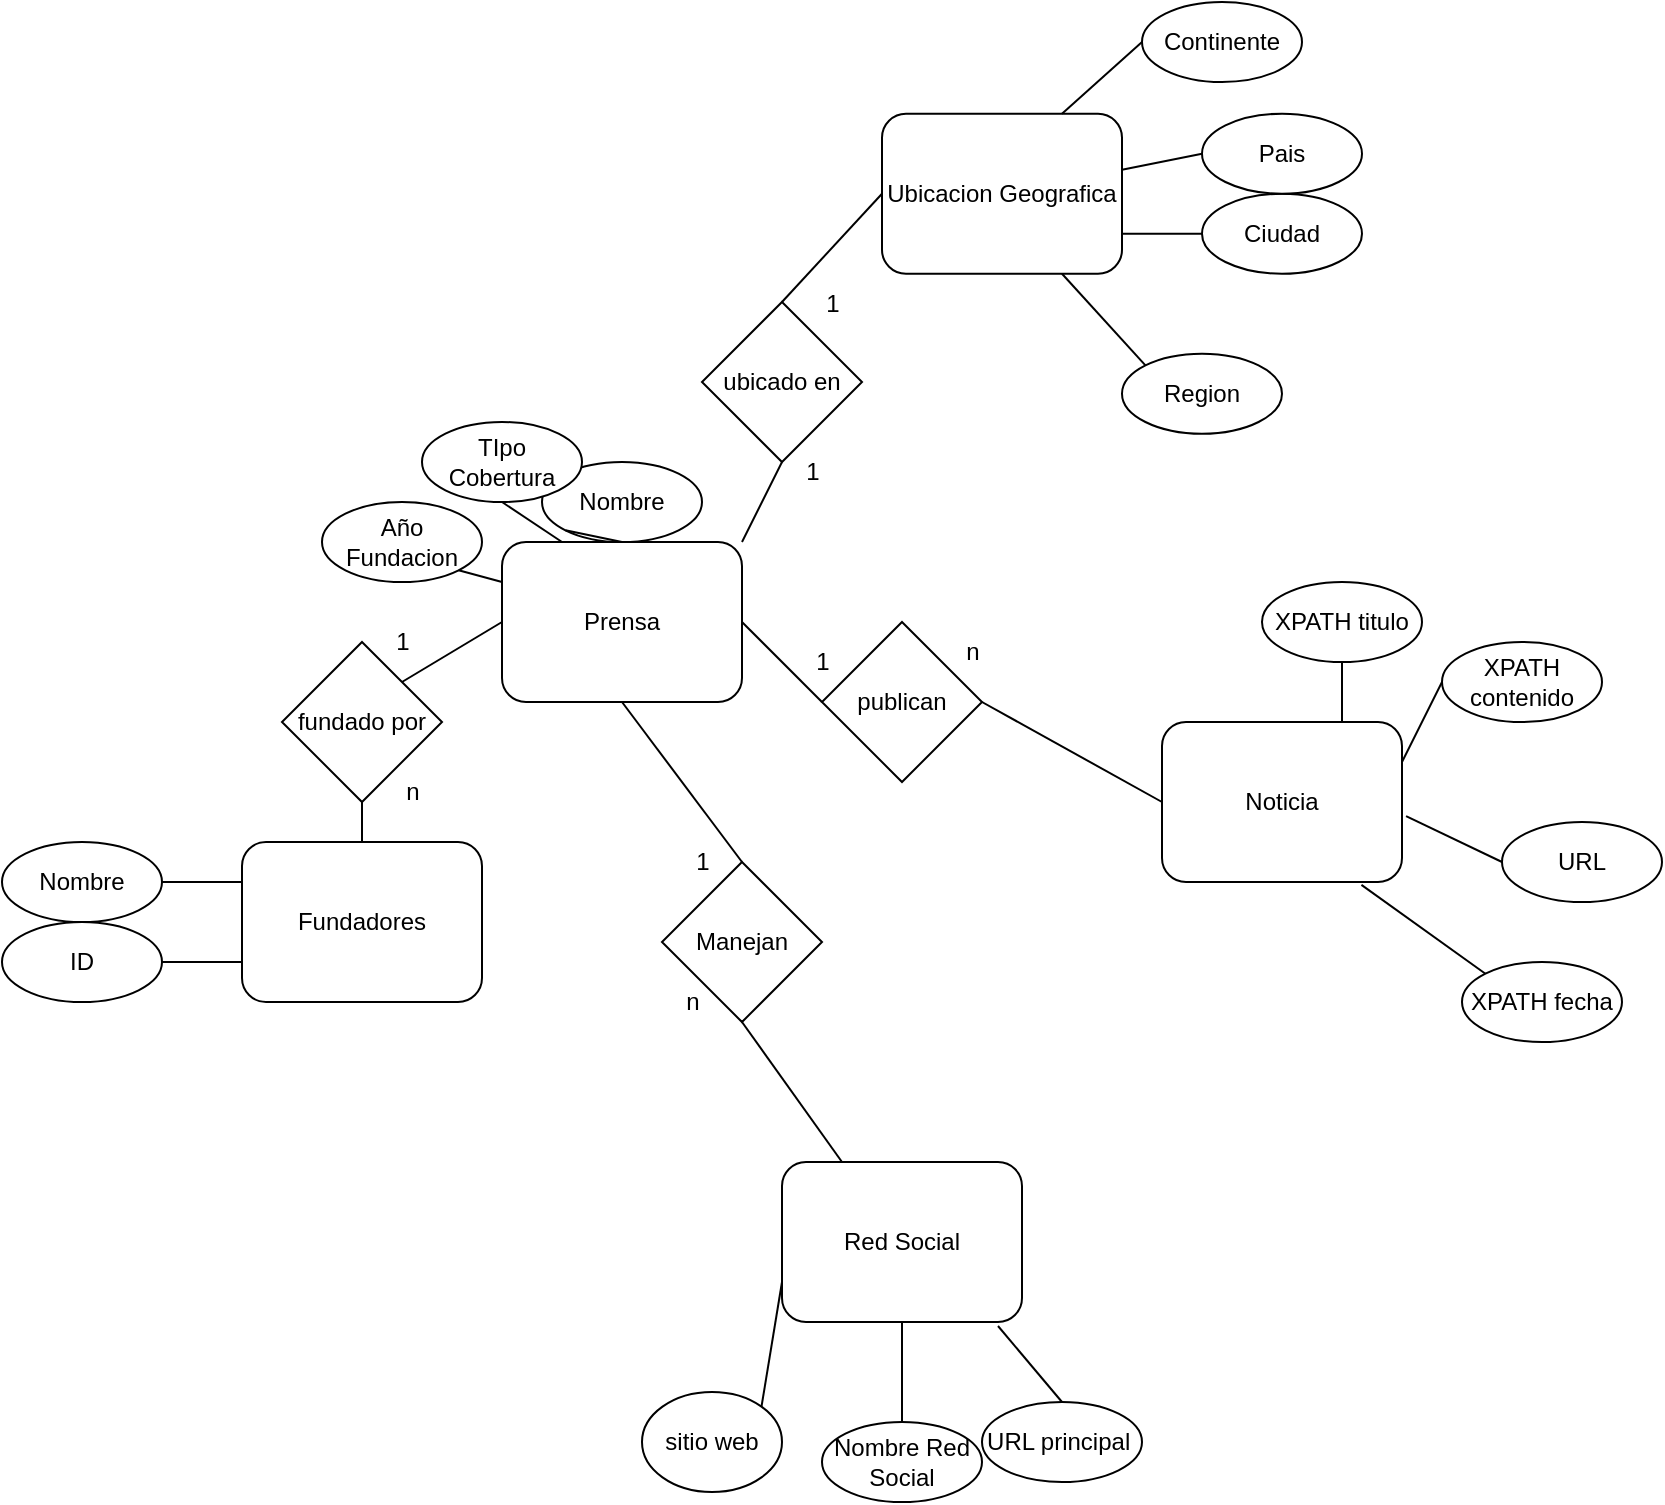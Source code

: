 <mxfile>
    <diagram id="XLQ9ZA8FXm9MJyRXNUf3" name="Page-1">
        <mxGraphModel dx="1795" dy="1718" grid="1" gridSize="10" guides="1" tooltips="1" connect="1" arrows="1" fold="1" page="1" pageScale="1" pageWidth="850" pageHeight="1100" math="0" shadow="0">
            <root>
                <mxCell id="0"/>
                <mxCell id="1" parent="0"/>
                <mxCell id="3" value="Nombre" style="ellipse;whiteSpace=wrap;html=1;" parent="1" vertex="1">
                    <mxGeometry x="110" y="50" width="80" height="40" as="geometry"/>
                </mxCell>
                <mxCell id="5" value="Ciudad" style="ellipse;whiteSpace=wrap;html=1;" parent="1" vertex="1">
                    <mxGeometry x="440" y="-84.14" width="80" height="40" as="geometry"/>
                </mxCell>
                <mxCell id="6" value="Region" style="ellipse;whiteSpace=wrap;html=1;" parent="1" vertex="1">
                    <mxGeometry x="400" y="-4.14" width="80" height="40" as="geometry"/>
                </mxCell>
                <mxCell id="7" value="Pais" style="ellipse;whiteSpace=wrap;html=1;" parent="1" vertex="1">
                    <mxGeometry x="440" y="-124.14" width="80" height="40" as="geometry"/>
                </mxCell>
                <mxCell id="8" value="Continente" style="ellipse;whiteSpace=wrap;html=1;" parent="1" vertex="1">
                    <mxGeometry x="410" y="-180" width="80" height="40" as="geometry"/>
                </mxCell>
                <mxCell id="13" value="Nombre" style="ellipse;whiteSpace=wrap;html=1;" parent="1" vertex="1">
                    <mxGeometry x="-160" y="240" width="80" height="40" as="geometry"/>
                </mxCell>
                <mxCell id="14" value="Fundadores" style="rounded=1;whiteSpace=wrap;html=1;" parent="1" vertex="1">
                    <mxGeometry x="-40" y="240" width="120" height="80" as="geometry"/>
                </mxCell>
                <mxCell id="42" style="edgeStyle=none;html=1;exitX=0.25;exitY=0;exitDx=0;exitDy=0;entryX=0.5;entryY=1;entryDx=0;entryDy=0;strokeColor=none;" parent="1" source="17" target="20" edge="1">
                    <mxGeometry relative="1" as="geometry"/>
                </mxCell>
                <mxCell id="17" value="Prensa" style="rounded=1;whiteSpace=wrap;html=1;" parent="1" vertex="1">
                    <mxGeometry x="90" y="90" width="120" height="80" as="geometry"/>
                </mxCell>
                <mxCell id="19" value="Año Fundacion" style="ellipse;whiteSpace=wrap;html=1;" parent="1" vertex="1">
                    <mxGeometry y="70" width="80" height="40" as="geometry"/>
                </mxCell>
                <mxCell id="20" value="TIpo Cobertura" style="ellipse;whiteSpace=wrap;html=1;" parent="1" vertex="1">
                    <mxGeometry x="50" y="30" width="80" height="40" as="geometry"/>
                </mxCell>
                <mxCell id="23" value="Ubicacion Geografica" style="rounded=1;whiteSpace=wrap;html=1;" parent="1" vertex="1">
                    <mxGeometry x="280" y="-124.14" width="120" height="80" as="geometry"/>
                </mxCell>
                <mxCell id="25" value="Red Social" style="rounded=1;whiteSpace=wrap;html=1;" parent="1" vertex="1">
                    <mxGeometry x="230" y="400" width="120" height="80" as="geometry"/>
                </mxCell>
                <mxCell id="26" value="Nombre Red Social" style="ellipse;whiteSpace=wrap;html=1;" parent="1" vertex="1">
                    <mxGeometry x="250" y="530" width="80" height="40" as="geometry"/>
                </mxCell>
                <mxCell id="28" value="ID" style="ellipse;whiteSpace=wrap;html=1;" parent="1" vertex="1">
                    <mxGeometry x="-160" y="280" width="80" height="40" as="geometry"/>
                </mxCell>
                <mxCell id="31" value="URL principal&amp;nbsp;" style="ellipse;whiteSpace=wrap;html=1;" parent="1" vertex="1">
                    <mxGeometry x="330" y="520" width="80" height="40" as="geometry"/>
                </mxCell>
                <mxCell id="32" value="" style="endArrow=none;html=1;entryX=0.5;entryY=0;entryDx=0;entryDy=0;exitX=0.9;exitY=1.025;exitDx=0;exitDy=0;exitPerimeter=0;" parent="1" source="25" target="31" edge="1">
                    <mxGeometry width="50" height="50" relative="1" as="geometry">
                        <mxPoint x="390" y="460" as="sourcePoint"/>
                        <mxPoint x="440" y="410" as="targetPoint"/>
                    </mxGeometry>
                </mxCell>
                <mxCell id="33" value="" style="endArrow=none;html=1;entryX=0.5;entryY=0;entryDx=0;entryDy=0;exitX=0.5;exitY=1;exitDx=0;exitDy=0;" parent="1" source="25" target="26" edge="1">
                    <mxGeometry width="50" height="50" relative="1" as="geometry">
                        <mxPoint x="450.0" y="300" as="sourcePoint"/>
                        <mxPoint x="470.0" y="290" as="targetPoint"/>
                    </mxGeometry>
                </mxCell>
                <mxCell id="35" value="" style="endArrow=none;html=1;entryX=0;entryY=0.5;entryDx=0;entryDy=0;exitX=0.75;exitY=0;exitDx=0;exitDy=0;" parent="1" source="23" target="8" edge="1">
                    <mxGeometry width="50" height="50" relative="1" as="geometry">
                        <mxPoint x="330" y="-114.14" as="sourcePoint"/>
                        <mxPoint x="411.716" y="-169.998" as="targetPoint"/>
                    </mxGeometry>
                </mxCell>
                <mxCell id="36" value="" style="endArrow=none;html=1;entryX=0;entryY=0.5;entryDx=0;entryDy=0;" parent="1" source="23" target="7" edge="1">
                    <mxGeometry width="50" height="50" relative="1" as="geometry">
                        <mxPoint x="380" y="-114.14" as="sourcePoint"/>
                        <mxPoint x="421.716" y="-159.998" as="targetPoint"/>
                    </mxGeometry>
                </mxCell>
                <mxCell id="37" value="" style="endArrow=none;html=1;entryX=0;entryY=0.5;entryDx=0;entryDy=0;exitX=1;exitY=0.75;exitDx=0;exitDy=0;" parent="1" source="23" target="5" edge="1">
                    <mxGeometry width="50" height="50" relative="1" as="geometry">
                        <mxPoint x="410" y="-86.14" as="sourcePoint"/>
                        <mxPoint x="450" y="-94.14" as="targetPoint"/>
                    </mxGeometry>
                </mxCell>
                <mxCell id="39" value="" style="endArrow=none;html=1;entryX=0.75;entryY=1;entryDx=0;entryDy=0;exitX=0;exitY=0;exitDx=0;exitDy=0;" parent="1" source="6" target="23" edge="1">
                    <mxGeometry width="50" height="50" relative="1" as="geometry">
                        <mxPoint x="420" y="-76.14" as="sourcePoint"/>
                        <mxPoint x="460" y="-84.14" as="targetPoint"/>
                    </mxGeometry>
                </mxCell>
                <mxCell id="40" value="" style="endArrow=none;html=1;entryX=1;entryY=1;entryDx=0;entryDy=0;exitX=0;exitY=0.25;exitDx=0;exitDy=0;" parent="1" source="17" target="19" edge="1">
                    <mxGeometry width="50" height="50" relative="1" as="geometry">
                        <mxPoint x="10" y="400" as="sourcePoint"/>
                        <mxPoint x="60" y="350" as="targetPoint"/>
                    </mxGeometry>
                </mxCell>
                <mxCell id="43" value="" style="endArrow=none;html=1;entryX=0.5;entryY=1;entryDx=0;entryDy=0;exitX=0.25;exitY=0;exitDx=0;exitDy=0;" parent="1" source="17" target="20" edge="1">
                    <mxGeometry width="50" height="50" relative="1" as="geometry">
                        <mxPoint x="160" y="115.86" as="sourcePoint"/>
                        <mxPoint x="108.284" y="70.002" as="targetPoint"/>
                    </mxGeometry>
                </mxCell>
                <mxCell id="45" value="" style="endArrow=none;html=1;entryX=0;entryY=1;entryDx=0;entryDy=0;exitX=0.5;exitY=0;exitDx=0;exitDy=0;" parent="1" source="17" target="3" edge="1">
                    <mxGeometry width="50" height="50" relative="1" as="geometry">
                        <mxPoint x="301.72" y="149.86" as="sourcePoint"/>
                        <mxPoint x="250.004" y="104.002" as="targetPoint"/>
                    </mxGeometry>
                </mxCell>
                <mxCell id="46" value="" style="endArrow=none;html=1;entryX=1;entryY=0.5;entryDx=0;entryDy=0;exitX=0;exitY=0.25;exitDx=0;exitDy=0;" parent="1" source="14" target="13" edge="1">
                    <mxGeometry width="50" height="50" relative="1" as="geometry">
                        <mxPoint x="11.72" y="230" as="sourcePoint"/>
                        <mxPoint x="-39.996" y="184.142" as="targetPoint"/>
                    </mxGeometry>
                </mxCell>
                <mxCell id="47" value="" style="endArrow=none;html=1;entryX=1;entryY=0.5;entryDx=0;entryDy=0;exitX=0;exitY=0.75;exitDx=0;exitDy=0;" parent="1" source="14" target="28" edge="1">
                    <mxGeometry width="50" height="50" relative="1" as="geometry">
                        <mxPoint x="-30" y="270" as="sourcePoint"/>
                        <mxPoint x="-70" y="270" as="targetPoint"/>
                    </mxGeometry>
                </mxCell>
                <mxCell id="50" value="sitio web" style="ellipse;whiteSpace=wrap;html=1;" vertex="1" parent="1">
                    <mxGeometry x="160" y="515" width="70" height="50" as="geometry"/>
                </mxCell>
                <mxCell id="51" value="" style="endArrow=none;html=1;exitX=0;exitY=0.75;exitDx=0;exitDy=0;entryX=1;entryY=0;entryDx=0;entryDy=0;" edge="1" parent="1" source="25" target="50">
                    <mxGeometry width="50" height="50" relative="1" as="geometry">
                        <mxPoint x="270" y="490" as="sourcePoint"/>
                        <mxPoint x="225" y="530" as="targetPoint"/>
                    </mxGeometry>
                </mxCell>
                <mxCell id="54" value="Noticia" style="rounded=1;whiteSpace=wrap;html=1;" vertex="1" parent="1">
                    <mxGeometry x="420" y="180" width="120" height="80" as="geometry"/>
                </mxCell>
                <mxCell id="55" value="URL" style="ellipse;whiteSpace=wrap;html=1;" vertex="1" parent="1">
                    <mxGeometry x="590" y="230" width="80" height="40" as="geometry"/>
                </mxCell>
                <mxCell id="57" value="" style="endArrow=none;html=1;entryX=0;entryY=0.5;entryDx=0;entryDy=0;exitX=1.017;exitY=0.588;exitDx=0;exitDy=0;exitPerimeter=0;" edge="1" parent="1" source="54" target="55">
                    <mxGeometry width="50" height="50" relative="1" as="geometry">
                        <mxPoint x="440" y="170" as="sourcePoint"/>
                        <mxPoint x="418.57" y="115" as="targetPoint"/>
                    </mxGeometry>
                </mxCell>
                <mxCell id="58" value="XPATH fecha" style="ellipse;whiteSpace=wrap;html=1;" vertex="1" parent="1">
                    <mxGeometry x="570" y="300" width="80" height="40" as="geometry"/>
                </mxCell>
                <mxCell id="59" value="XPATH titulo" style="ellipse;whiteSpace=wrap;html=1;" vertex="1" parent="1">
                    <mxGeometry x="470" y="110" width="80" height="40" as="geometry"/>
                </mxCell>
                <mxCell id="60" value="XPATH contenido" style="ellipse;whiteSpace=wrap;html=1;" vertex="1" parent="1">
                    <mxGeometry x="560" y="140" width="80" height="40" as="geometry"/>
                </mxCell>
                <mxCell id="62" value="" style="endArrow=none;html=1;entryX=0;entryY=0;entryDx=0;entryDy=0;exitX=0.831;exitY=1.018;exitDx=0;exitDy=0;exitPerimeter=0;" edge="1" parent="1" source="54" target="58">
                    <mxGeometry width="50" height="50" relative="1" as="geometry">
                        <mxPoint x="530" y="260" as="sourcePoint"/>
                        <mxPoint x="430.0" y="160.0" as="targetPoint"/>
                    </mxGeometry>
                </mxCell>
                <mxCell id="65" value="" style="endArrow=none;html=1;entryX=0.5;entryY=1;entryDx=0;entryDy=0;exitX=0.75;exitY=0;exitDx=0;exitDy=0;" edge="1" parent="1" source="54" target="59">
                    <mxGeometry width="50" height="50" relative="1" as="geometry">
                        <mxPoint x="525.96" y="172.2" as="sourcePoint"/>
                        <mxPoint x="494.04" y="150" as="targetPoint"/>
                    </mxGeometry>
                </mxCell>
                <mxCell id="66" value="" style="endArrow=none;html=1;entryX=1;entryY=0.25;entryDx=0;entryDy=0;exitX=0;exitY=0.5;exitDx=0;exitDy=0;" edge="1" parent="1" source="60" target="54">
                    <mxGeometry width="50" height="50" relative="1" as="geometry">
                        <mxPoint x="581.92" y="220" as="sourcePoint"/>
                        <mxPoint x="550.0" y="197.8" as="targetPoint"/>
                    </mxGeometry>
                </mxCell>
                <mxCell id="68" value="fundado por" style="rhombus;whiteSpace=wrap;html=1;" vertex="1" parent="1">
                    <mxGeometry x="-20" y="140" width="80" height="80" as="geometry"/>
                </mxCell>
                <mxCell id="70" value="" style="endArrow=none;html=1;exitX=0.5;exitY=0;exitDx=0;exitDy=0;entryX=0.5;entryY=1;entryDx=0;entryDy=0;" edge="1" parent="1" source="14" target="68">
                    <mxGeometry width="50" height="50" relative="1" as="geometry">
                        <mxPoint x="130" y="100" as="sourcePoint"/>
                        <mxPoint x="70" y="230" as="targetPoint"/>
                    </mxGeometry>
                </mxCell>
                <mxCell id="72" value="" style="endArrow=none;html=1;entryX=1;entryY=0;entryDx=0;entryDy=0;exitX=0;exitY=0.5;exitDx=0;exitDy=0;" edge="1" parent="1" source="17" target="68">
                    <mxGeometry width="50" height="50" relative="1" as="geometry">
                        <mxPoint x="100" y="120" as="sourcePoint"/>
                        <mxPoint x="78.284" y="114.142" as="targetPoint"/>
                    </mxGeometry>
                </mxCell>
                <mxCell id="73" value="n" style="text;html=1;align=center;verticalAlign=middle;resizable=0;points=[];autosize=1;strokeColor=none;fillColor=none;" vertex="1" parent="1">
                    <mxGeometry x="30" y="200" width="30" height="30" as="geometry"/>
                </mxCell>
                <mxCell id="76" value="Manejan" style="rhombus;whiteSpace=wrap;html=1;" vertex="1" parent="1">
                    <mxGeometry x="170" y="250" width="80" height="80" as="geometry"/>
                </mxCell>
                <mxCell id="78" value="" style="endArrow=none;html=1;entryX=0.5;entryY=1;entryDx=0;entryDy=0;exitX=0.25;exitY=0;exitDx=0;exitDy=0;" edge="1" parent="1" source="25" target="76">
                    <mxGeometry width="50" height="50" relative="1" as="geometry">
                        <mxPoint x="370" y="200" as="sourcePoint"/>
                        <mxPoint x="358.08" y="167.8" as="targetPoint"/>
                    </mxGeometry>
                </mxCell>
                <mxCell id="80" value="" style="endArrow=none;html=1;entryX=0.5;entryY=0;entryDx=0;entryDy=0;exitX=0.5;exitY=1;exitDx=0;exitDy=0;" edge="1" parent="1" source="17" target="76">
                    <mxGeometry width="50" height="50" relative="1" as="geometry">
                        <mxPoint x="270" y="410" as="sourcePoint"/>
                        <mxPoint x="240" y="330" as="targetPoint"/>
                    </mxGeometry>
                </mxCell>
                <mxCell id="81" value="n" style="text;html=1;align=center;verticalAlign=middle;resizable=0;points=[];autosize=1;strokeColor=none;fillColor=none;" vertex="1" parent="1">
                    <mxGeometry x="170" y="305" width="30" height="30" as="geometry"/>
                </mxCell>
                <mxCell id="82" value="1" style="text;html=1;align=center;verticalAlign=middle;resizable=0;points=[];autosize=1;strokeColor=none;fillColor=none;" vertex="1" parent="1">
                    <mxGeometry x="175" y="235" width="30" height="30" as="geometry"/>
                </mxCell>
                <mxCell id="85" value="1" style="text;html=1;align=center;verticalAlign=middle;resizable=0;points=[];autosize=1;strokeColor=none;fillColor=none;" vertex="1" parent="1">
                    <mxGeometry x="25" y="125" width="30" height="30" as="geometry"/>
                </mxCell>
                <mxCell id="88" value="ubicado en" style="rhombus;whiteSpace=wrap;html=1;" vertex="1" parent="1">
                    <mxGeometry x="190" y="-30" width="80" height="80" as="geometry"/>
                </mxCell>
                <mxCell id="90" value="" style="endArrow=none;html=1;entryX=0.5;entryY=1;entryDx=0;entryDy=0;exitX=1;exitY=0;exitDx=0;exitDy=0;" edge="1" parent="1" source="17" target="88">
                    <mxGeometry width="50" height="50" relative="1" as="geometry">
                        <mxPoint x="160" y="180" as="sourcePoint"/>
                        <mxPoint x="220" y="260" as="targetPoint"/>
                    </mxGeometry>
                </mxCell>
                <mxCell id="92" value="" style="endArrow=none;html=1;entryX=0;entryY=0.5;entryDx=0;entryDy=0;exitX=0.5;exitY=0;exitDx=0;exitDy=0;" edge="1" parent="1" source="88" target="23">
                    <mxGeometry width="50" height="50" relative="1" as="geometry">
                        <mxPoint x="220" y="100" as="sourcePoint"/>
                        <mxPoint x="240" y="60" as="targetPoint"/>
                    </mxGeometry>
                </mxCell>
                <mxCell id="93" value="1" style="text;html=1;align=center;verticalAlign=middle;resizable=0;points=[];autosize=1;strokeColor=none;fillColor=none;" vertex="1" parent="1">
                    <mxGeometry x="240" y="-44.14" width="30" height="30" as="geometry"/>
                </mxCell>
                <mxCell id="94" value="1" style="text;html=1;align=center;verticalAlign=middle;resizable=0;points=[];autosize=1;strokeColor=none;fillColor=none;" vertex="1" parent="1">
                    <mxGeometry x="230" y="40" width="30" height="30" as="geometry"/>
                </mxCell>
                <mxCell id="96" value="publican" style="rhombus;whiteSpace=wrap;html=1;" vertex="1" parent="1">
                    <mxGeometry x="250" y="130" width="80" height="80" as="geometry"/>
                </mxCell>
                <mxCell id="98" value="" style="endArrow=none;html=1;entryX=0;entryY=0.5;entryDx=0;entryDy=0;exitX=1;exitY=0.5;exitDx=0;exitDy=0;" edge="1" parent="1" source="17" target="96">
                    <mxGeometry width="50" height="50" relative="1" as="geometry">
                        <mxPoint x="220" y="100" as="sourcePoint"/>
                        <mxPoint x="240" y="60" as="targetPoint"/>
                    </mxGeometry>
                </mxCell>
                <mxCell id="99" value="" style="endArrow=none;html=1;entryX=0;entryY=0.5;entryDx=0;entryDy=0;" edge="1" parent="1" target="54">
                    <mxGeometry width="50" height="50" relative="1" as="geometry">
                        <mxPoint x="330" y="170" as="sourcePoint"/>
                        <mxPoint x="260" y="180" as="targetPoint"/>
                    </mxGeometry>
                </mxCell>
                <mxCell id="100" value="1" style="text;html=1;align=center;verticalAlign=middle;resizable=0;points=[];autosize=1;strokeColor=none;fillColor=none;" vertex="1" parent="1">
                    <mxGeometry x="235" y="135" width="30" height="30" as="geometry"/>
                </mxCell>
                <mxCell id="101" value="n" style="text;html=1;align=center;verticalAlign=middle;resizable=0;points=[];autosize=1;strokeColor=none;fillColor=none;" vertex="1" parent="1">
                    <mxGeometry x="310" y="130" width="30" height="30" as="geometry"/>
                </mxCell>
            </root>
        </mxGraphModel>
    </diagram>
</mxfile>
